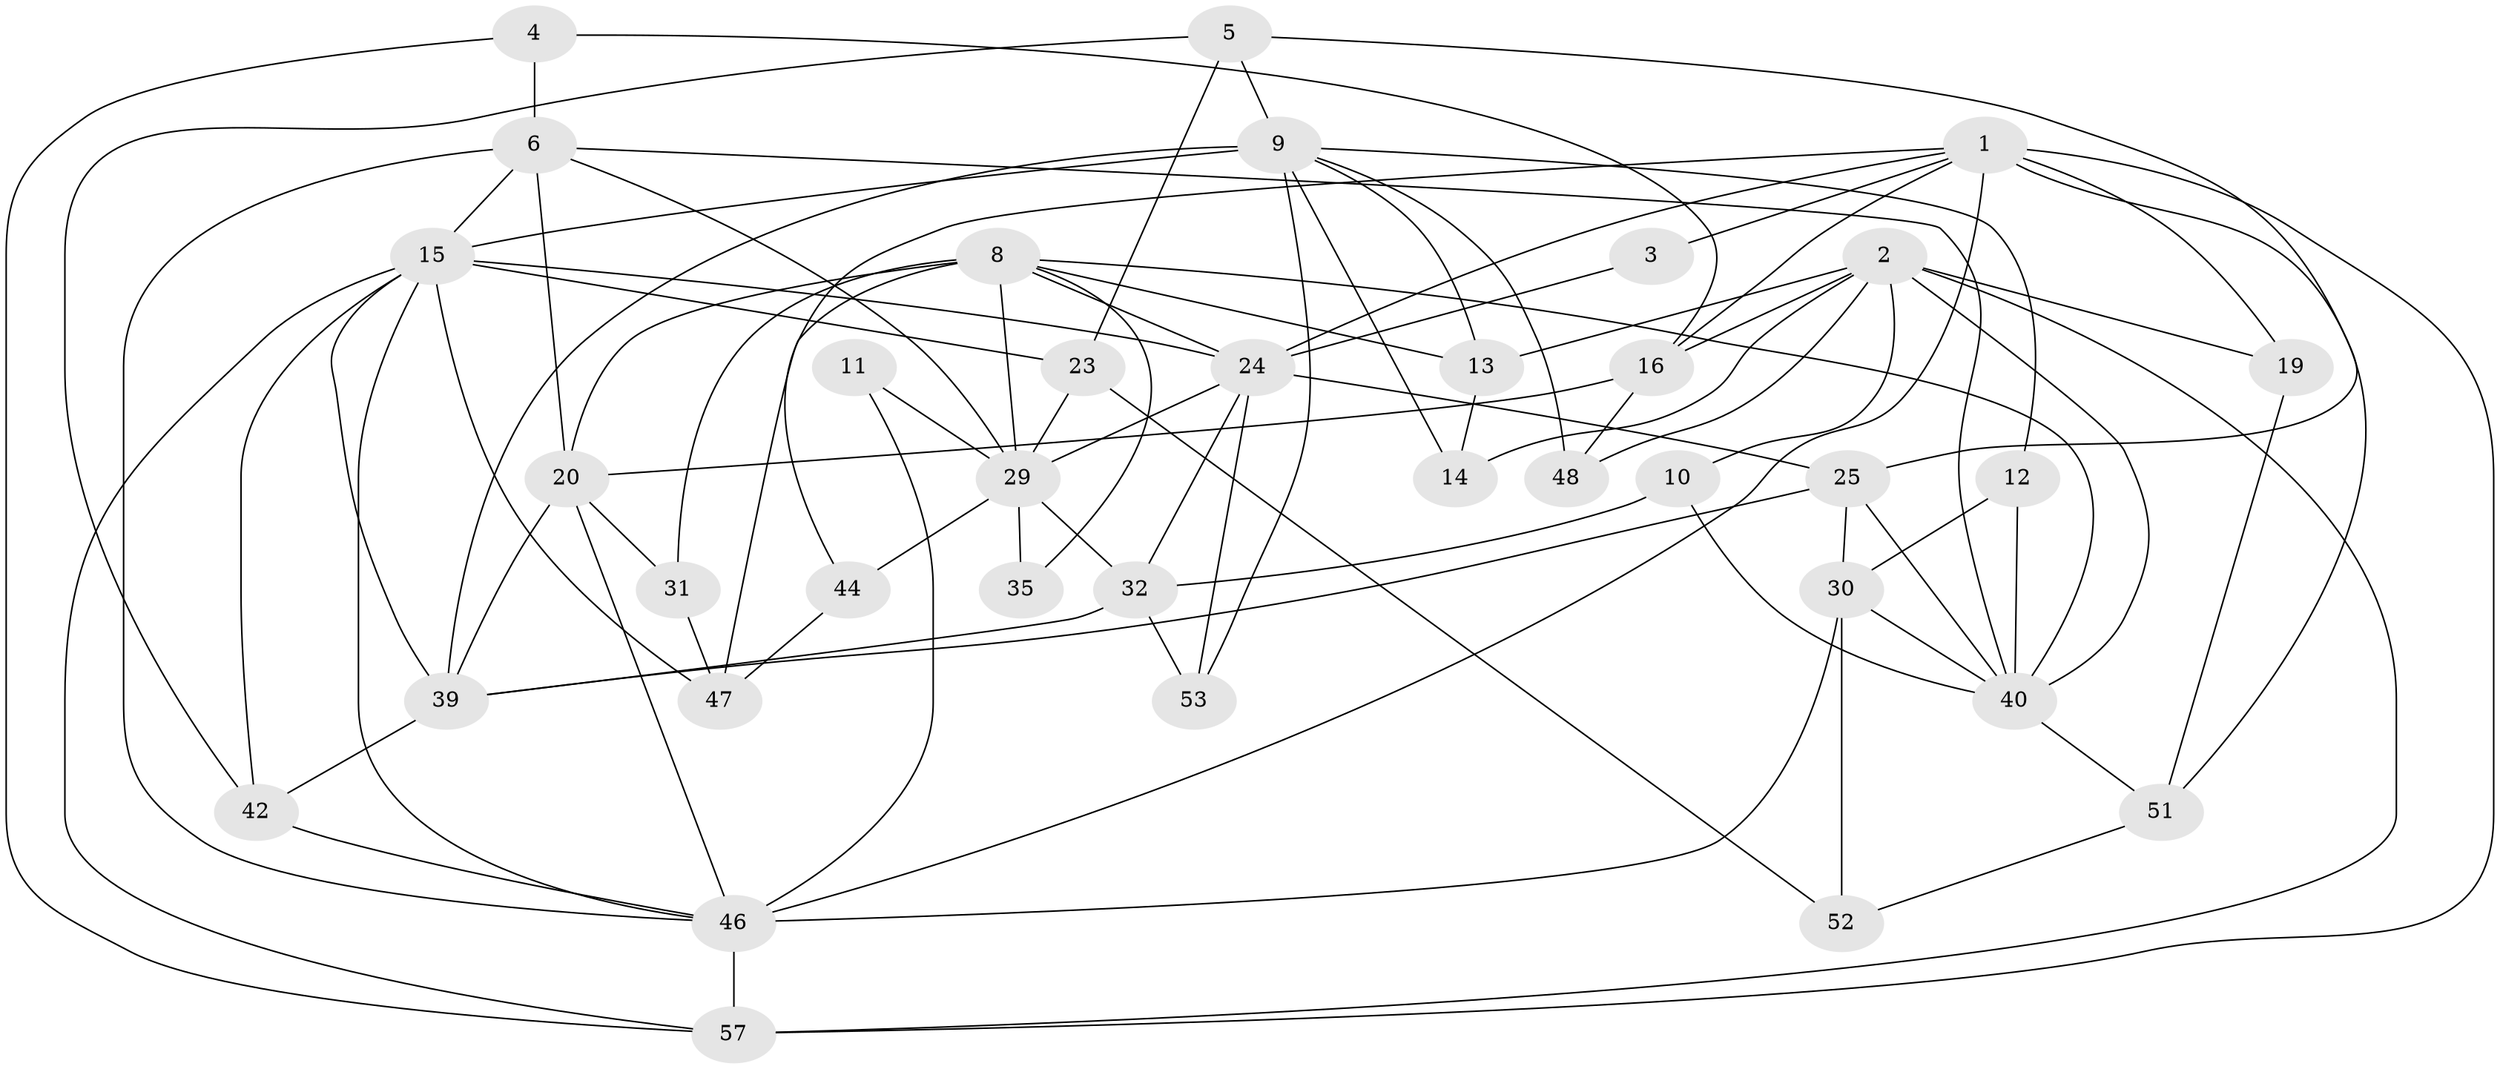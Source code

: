 // Generated by graph-tools (version 1.1) at 2025/52/02/27/25 19:52:05]
// undirected, 36 vertices, 88 edges
graph export_dot {
graph [start="1"]
  node [color=gray90,style=filled];
  1 [super="+18"];
  2 [super="+22"];
  3;
  4;
  5 [super="+34"];
  6 [super="+7"];
  8 [super="+26"];
  9 [super="+21"];
  10;
  11;
  12;
  13 [super="+37"];
  14;
  15 [super="+17"];
  16 [super="+27"];
  19 [super="+56"];
  20 [super="+59"];
  23 [super="+43"];
  24 [super="+28"];
  25 [super="+49"];
  29 [super="+38"];
  30 [super="+58"];
  31 [super="+36"];
  32 [super="+33"];
  35;
  39 [super="+41"];
  40 [super="+45"];
  42;
  44 [super="+50"];
  46 [super="+54"];
  47;
  48;
  51;
  52;
  53 [super="+55"];
  57;
  1 -- 57;
  1 -- 24;
  1 -- 3;
  1 -- 19;
  1 -- 44;
  1 -- 51;
  1 -- 16;
  1 -- 46;
  2 -- 19 [weight=2];
  2 -- 14;
  2 -- 16 [weight=2];
  2 -- 48;
  2 -- 40;
  2 -- 57;
  2 -- 10;
  2 -- 13;
  3 -- 24;
  4 -- 6;
  4 -- 16;
  4 -- 57;
  5 -- 42;
  5 -- 9;
  5 -- 25;
  5 -- 23;
  6 -- 29;
  6 -- 40;
  6 -- 46;
  6 -- 15;
  6 -- 20;
  8 -- 24;
  8 -- 35;
  8 -- 31;
  8 -- 40;
  8 -- 29;
  8 -- 47;
  8 -- 13;
  8 -- 20;
  9 -- 15 [weight=2];
  9 -- 48;
  9 -- 12;
  9 -- 53;
  9 -- 39;
  9 -- 14;
  9 -- 13;
  10 -- 40;
  10 -- 32;
  11 -- 46 [weight=2];
  11 -- 29;
  12 -- 30;
  12 -- 40;
  13 -- 14;
  15 -- 24;
  15 -- 57;
  15 -- 39;
  15 -- 23;
  15 -- 42;
  15 -- 47;
  15 -- 46;
  16 -- 48;
  16 -- 20;
  19 -- 51;
  20 -- 31 [weight=2];
  20 -- 39;
  20 -- 46;
  23 -- 52;
  23 -- 29;
  24 -- 32;
  24 -- 25;
  24 -- 29;
  24 -- 53;
  25 -- 30;
  25 -- 40;
  25 -- 39;
  29 -- 32;
  29 -- 35;
  29 -- 44;
  30 -- 52;
  30 -- 40;
  30 -- 46;
  31 -- 47;
  32 -- 39;
  32 -- 53;
  39 -- 42;
  40 -- 51;
  42 -- 46;
  44 -- 47;
  46 -- 57;
  51 -- 52;
}

